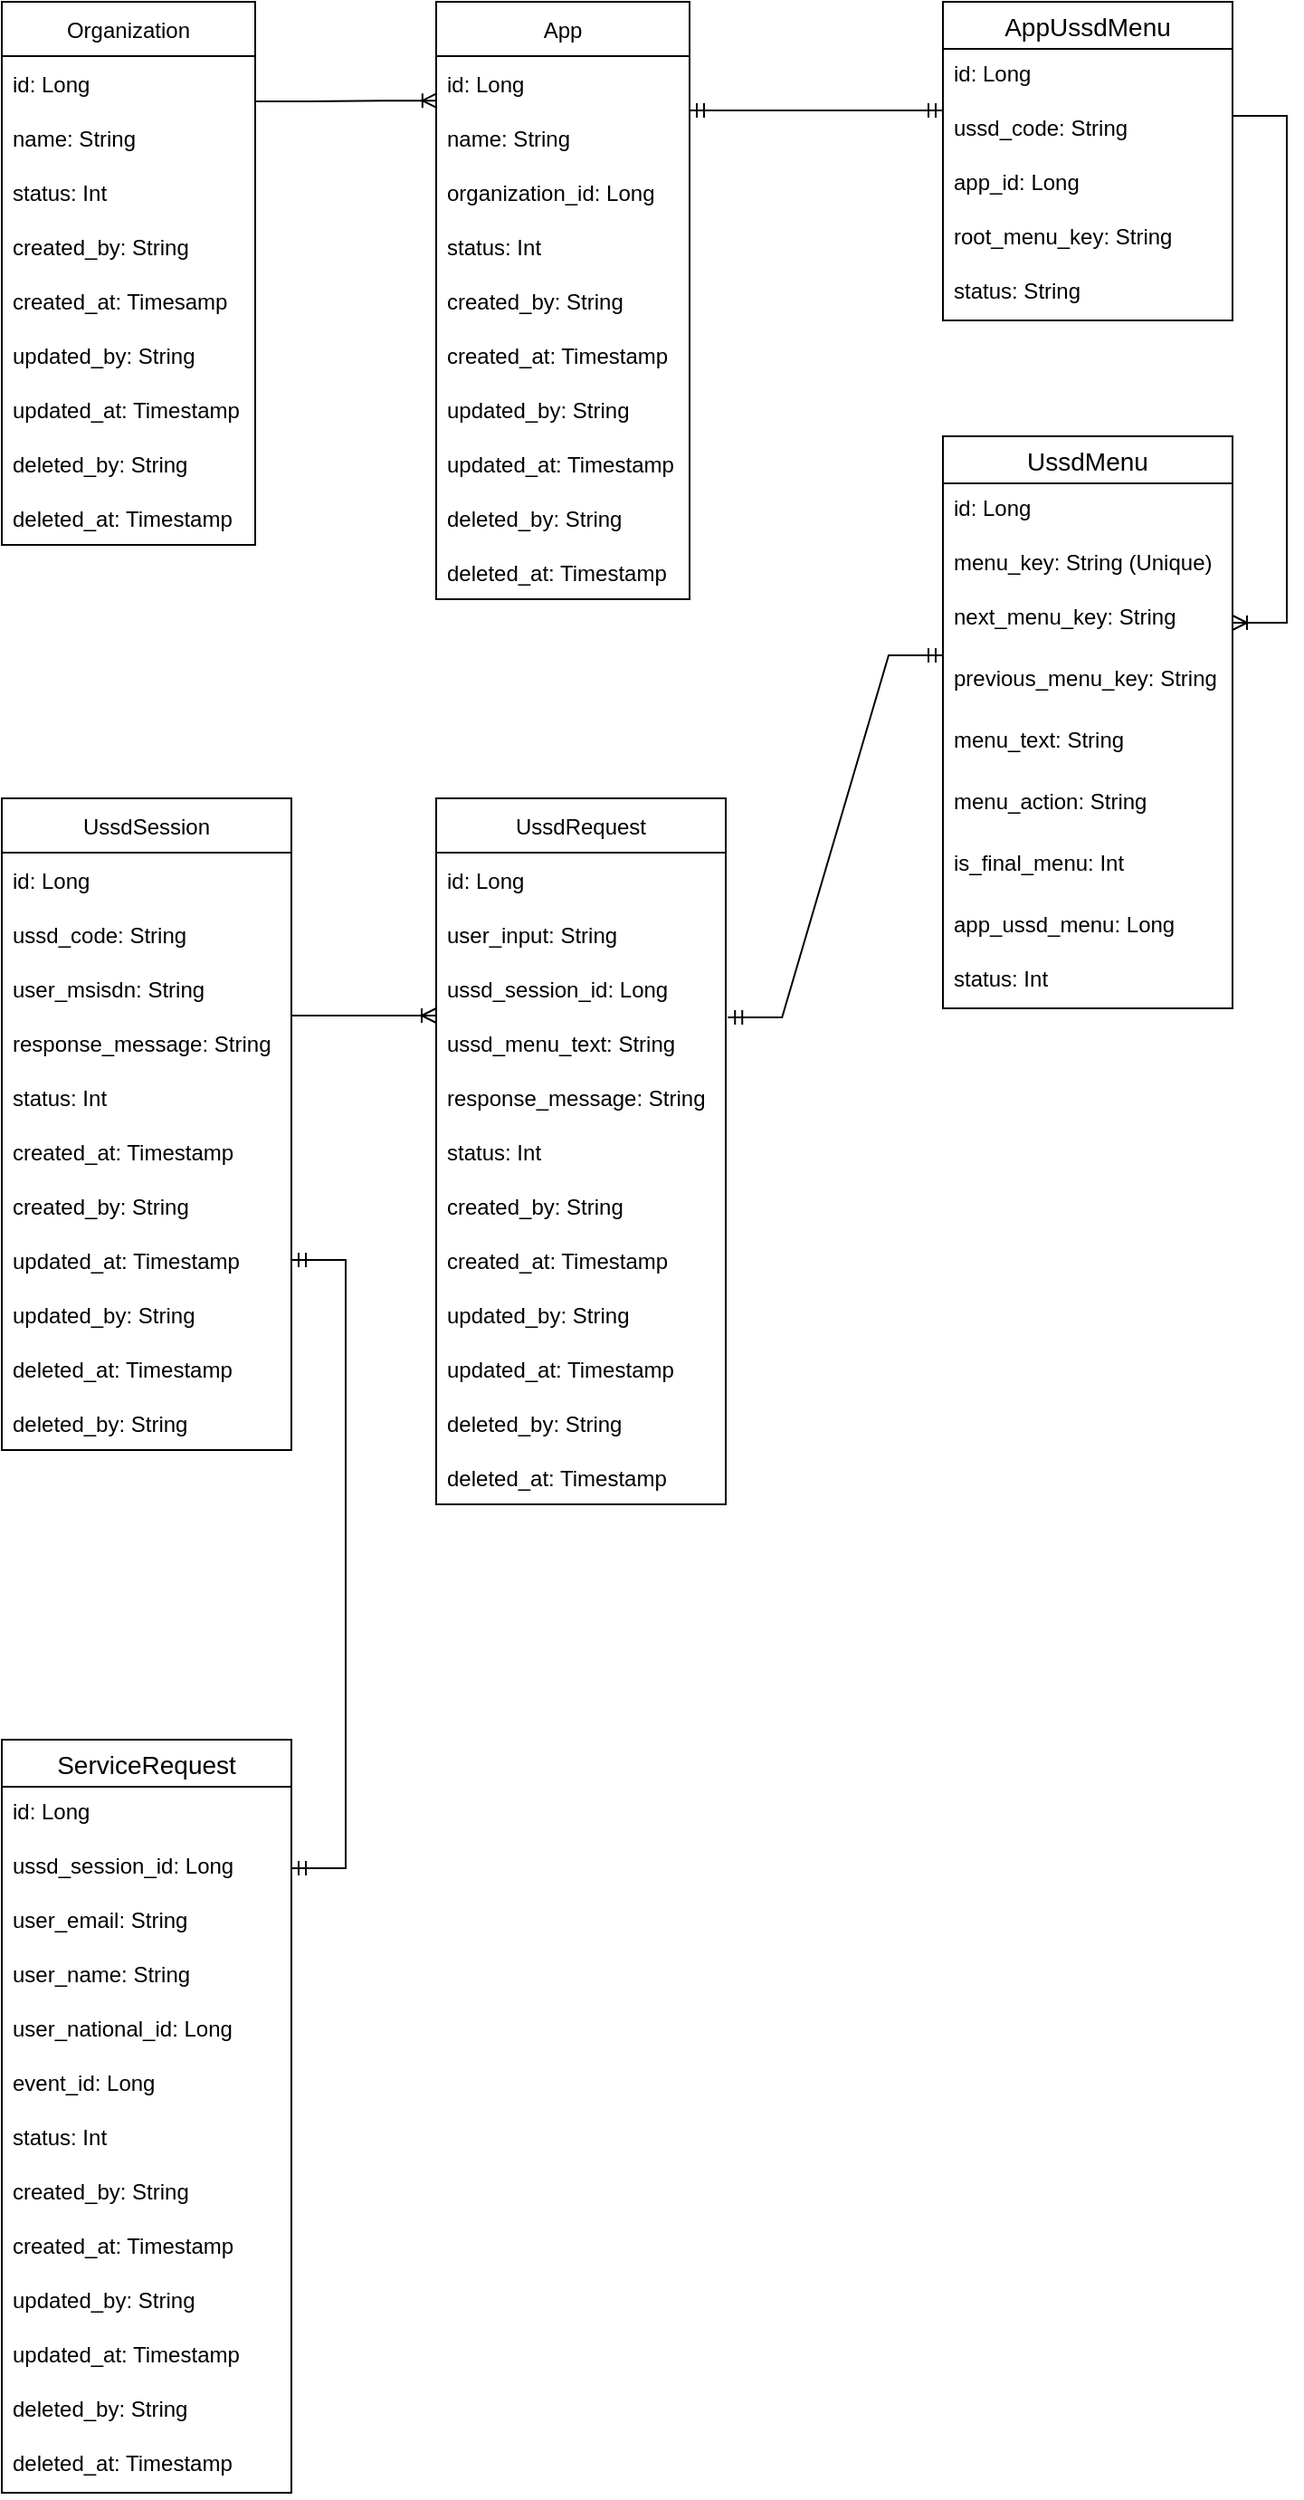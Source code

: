 <mxfile version="16.6.2" type="github">
  <diagram id="KvQ5R8EBYwUY4ksD6bvi" name="Page-1">
    <mxGraphModel dx="1472" dy="684" grid="1" gridSize="10" guides="1" tooltips="1" connect="1" arrows="1" fold="1" page="1" pageScale="1" pageWidth="1169" pageHeight="1654" math="0" shadow="0">
      <root>
        <mxCell id="0" />
        <mxCell id="1" parent="0" />
        <mxCell id="mJyw6XsFkIW_8hc0mJWz-1" value="Organization" style="swimlane;fontStyle=0;childLayout=stackLayout;horizontal=1;startSize=30;horizontalStack=0;resizeParent=1;resizeParentMax=0;resizeLast=0;collapsible=1;marginBottom=0;" parent="1" vertex="1">
          <mxGeometry x="40" y="40" width="140" height="300" as="geometry" />
        </mxCell>
        <mxCell id="mJyw6XsFkIW_8hc0mJWz-2" value="id: Long" style="text;strokeColor=none;fillColor=none;align=left;verticalAlign=middle;spacingLeft=4;spacingRight=4;overflow=hidden;points=[[0,0.5],[1,0.5]];portConstraint=eastwest;rotatable=0;" parent="mJyw6XsFkIW_8hc0mJWz-1" vertex="1">
          <mxGeometry y="30" width="140" height="30" as="geometry" />
        </mxCell>
        <mxCell id="mJyw6XsFkIW_8hc0mJWz-3" value="name: String" style="text;strokeColor=none;fillColor=none;align=left;verticalAlign=middle;spacingLeft=4;spacingRight=4;overflow=hidden;points=[[0,0.5],[1,0.5]];portConstraint=eastwest;rotatable=0;" parent="mJyw6XsFkIW_8hc0mJWz-1" vertex="1">
          <mxGeometry y="60" width="140" height="30" as="geometry" />
        </mxCell>
        <mxCell id="mJyw6XsFkIW_8hc0mJWz-42" value="status: Int" style="text;strokeColor=none;fillColor=none;align=left;verticalAlign=middle;spacingLeft=4;spacingRight=4;overflow=hidden;points=[[0,0.5],[1,0.5]];portConstraint=eastwest;rotatable=0;" parent="mJyw6XsFkIW_8hc0mJWz-1" vertex="1">
          <mxGeometry y="90" width="140" height="30" as="geometry" />
        </mxCell>
        <mxCell id="mJyw6XsFkIW_8hc0mJWz-45" value="created_by: String" style="text;strokeColor=none;fillColor=none;align=left;verticalAlign=middle;spacingLeft=4;spacingRight=4;overflow=hidden;points=[[0,0.5],[1,0.5]];portConstraint=eastwest;rotatable=0;" parent="mJyw6XsFkIW_8hc0mJWz-1" vertex="1">
          <mxGeometry y="120" width="140" height="30" as="geometry" />
        </mxCell>
        <mxCell id="mJyw6XsFkIW_8hc0mJWz-46" value="created_at: Timesamp" style="text;strokeColor=none;fillColor=none;align=left;verticalAlign=middle;spacingLeft=4;spacingRight=4;overflow=hidden;points=[[0,0.5],[1,0.5]];portConstraint=eastwest;rotatable=0;" parent="mJyw6XsFkIW_8hc0mJWz-1" vertex="1">
          <mxGeometry y="150" width="140" height="30" as="geometry" />
        </mxCell>
        <mxCell id="mJyw6XsFkIW_8hc0mJWz-47" value="updated_by: String" style="text;strokeColor=none;fillColor=none;align=left;verticalAlign=middle;spacingLeft=4;spacingRight=4;overflow=hidden;points=[[0,0.5],[1,0.5]];portConstraint=eastwest;rotatable=0;" parent="mJyw6XsFkIW_8hc0mJWz-1" vertex="1">
          <mxGeometry y="180" width="140" height="30" as="geometry" />
        </mxCell>
        <mxCell id="mJyw6XsFkIW_8hc0mJWz-48" value="updated_at: Timestamp" style="text;strokeColor=none;fillColor=none;align=left;verticalAlign=middle;spacingLeft=4;spacingRight=4;overflow=hidden;points=[[0,0.5],[1,0.5]];portConstraint=eastwest;rotatable=0;" parent="mJyw6XsFkIW_8hc0mJWz-1" vertex="1">
          <mxGeometry y="210" width="140" height="30" as="geometry" />
        </mxCell>
        <mxCell id="mJyw6XsFkIW_8hc0mJWz-49" value="deleted_by: String" style="text;strokeColor=none;fillColor=none;align=left;verticalAlign=middle;spacingLeft=4;spacingRight=4;overflow=hidden;points=[[0,0.5],[1,0.5]];portConstraint=eastwest;rotatable=0;" parent="mJyw6XsFkIW_8hc0mJWz-1" vertex="1">
          <mxGeometry y="240" width="140" height="30" as="geometry" />
        </mxCell>
        <mxCell id="mJyw6XsFkIW_8hc0mJWz-50" value="deleted_at: Timestamp" style="text;strokeColor=none;fillColor=none;align=left;verticalAlign=middle;spacingLeft=4;spacingRight=4;overflow=hidden;points=[[0,0.5],[1,0.5]];portConstraint=eastwest;rotatable=0;" parent="mJyw6XsFkIW_8hc0mJWz-1" vertex="1">
          <mxGeometry y="270" width="140" height="30" as="geometry" />
        </mxCell>
        <mxCell id="mJyw6XsFkIW_8hc0mJWz-5" value="App" style="swimlane;fontStyle=0;childLayout=stackLayout;horizontal=1;startSize=30;horizontalStack=0;resizeParent=1;resizeParentMax=0;resizeLast=0;collapsible=1;marginBottom=0;" parent="1" vertex="1">
          <mxGeometry x="280" y="40" width="140" height="330" as="geometry" />
        </mxCell>
        <mxCell id="mJyw6XsFkIW_8hc0mJWz-6" value="id: Long" style="text;strokeColor=none;fillColor=none;align=left;verticalAlign=middle;spacingLeft=4;spacingRight=4;overflow=hidden;points=[[0,0.5],[1,0.5]];portConstraint=eastwest;rotatable=0;" parent="mJyw6XsFkIW_8hc0mJWz-5" vertex="1">
          <mxGeometry y="30" width="140" height="30" as="geometry" />
        </mxCell>
        <mxCell id="mJyw6XsFkIW_8hc0mJWz-7" value="name: String" style="text;strokeColor=none;fillColor=none;align=left;verticalAlign=middle;spacingLeft=4;spacingRight=4;overflow=hidden;points=[[0,0.5],[1,0.5]];portConstraint=eastwest;rotatable=0;" parent="mJyw6XsFkIW_8hc0mJWz-5" vertex="1">
          <mxGeometry y="60" width="140" height="30" as="geometry" />
        </mxCell>
        <mxCell id="mJyw6XsFkIW_8hc0mJWz-8" value="organization_id: Long" style="text;strokeColor=none;fillColor=none;align=left;verticalAlign=middle;spacingLeft=4;spacingRight=4;overflow=hidden;points=[[0,0.5],[1,0.5]];portConstraint=eastwest;rotatable=0;" parent="mJyw6XsFkIW_8hc0mJWz-5" vertex="1">
          <mxGeometry y="90" width="140" height="30" as="geometry" />
        </mxCell>
        <mxCell id="mJyw6XsFkIW_8hc0mJWz-43" value="status: Int" style="text;strokeColor=none;fillColor=none;align=left;verticalAlign=middle;spacingLeft=4;spacingRight=4;overflow=hidden;points=[[0,0.5],[1,0.5]];portConstraint=eastwest;rotatable=0;" parent="mJyw6XsFkIW_8hc0mJWz-5" vertex="1">
          <mxGeometry y="120" width="140" height="30" as="geometry" />
        </mxCell>
        <mxCell id="mJyw6XsFkIW_8hc0mJWz-51" value="created_by: String" style="text;strokeColor=none;fillColor=none;align=left;verticalAlign=middle;spacingLeft=4;spacingRight=4;overflow=hidden;points=[[0,0.5],[1,0.5]];portConstraint=eastwest;rotatable=0;" parent="mJyw6XsFkIW_8hc0mJWz-5" vertex="1">
          <mxGeometry y="150" width="140" height="30" as="geometry" />
        </mxCell>
        <mxCell id="mJyw6XsFkIW_8hc0mJWz-58" value="created_at: Timestamp" style="text;strokeColor=none;fillColor=none;align=left;verticalAlign=middle;spacingLeft=4;spacingRight=4;overflow=hidden;points=[[0,0.5],[1,0.5]];portConstraint=eastwest;rotatable=0;" parent="mJyw6XsFkIW_8hc0mJWz-5" vertex="1">
          <mxGeometry y="180" width="140" height="30" as="geometry" />
        </mxCell>
        <mxCell id="mJyw6XsFkIW_8hc0mJWz-59" value="updated_by: String" style="text;strokeColor=none;fillColor=none;align=left;verticalAlign=middle;spacingLeft=4;spacingRight=4;overflow=hidden;points=[[0,0.5],[1,0.5]];portConstraint=eastwest;rotatable=0;" parent="mJyw6XsFkIW_8hc0mJWz-5" vertex="1">
          <mxGeometry y="210" width="140" height="30" as="geometry" />
        </mxCell>
        <mxCell id="mJyw6XsFkIW_8hc0mJWz-60" value="updated_at: Timestamp" style="text;strokeColor=none;fillColor=none;align=left;verticalAlign=middle;spacingLeft=4;spacingRight=4;overflow=hidden;points=[[0,0.5],[1,0.5]];portConstraint=eastwest;rotatable=0;" parent="mJyw6XsFkIW_8hc0mJWz-5" vertex="1">
          <mxGeometry y="240" width="140" height="30" as="geometry" />
        </mxCell>
        <mxCell id="mJyw6XsFkIW_8hc0mJWz-61" value="deleted_by: String" style="text;strokeColor=none;fillColor=none;align=left;verticalAlign=middle;spacingLeft=4;spacingRight=4;overflow=hidden;points=[[0,0.5],[1,0.5]];portConstraint=eastwest;rotatable=0;" parent="mJyw6XsFkIW_8hc0mJWz-5" vertex="1">
          <mxGeometry y="270" width="140" height="30" as="geometry" />
        </mxCell>
        <mxCell id="mJyw6XsFkIW_8hc0mJWz-62" value="deleted_at: Timestamp" style="text;strokeColor=none;fillColor=none;align=left;verticalAlign=middle;spacingLeft=4;spacingRight=4;overflow=hidden;points=[[0,0.5],[1,0.5]];portConstraint=eastwest;rotatable=0;" parent="mJyw6XsFkIW_8hc0mJWz-5" vertex="1">
          <mxGeometry y="300" width="140" height="30" as="geometry" />
        </mxCell>
        <mxCell id="mJyw6XsFkIW_8hc0mJWz-23" value="" style="edgeStyle=entityRelationEdgeStyle;fontSize=12;html=1;endArrow=ERoneToMany;rounded=0;entryX=0.003;entryY=0.82;entryDx=0;entryDy=0;entryPerimeter=0;" parent="1" target="mJyw6XsFkIW_8hc0mJWz-6" edge="1">
          <mxGeometry width="100" height="100" relative="1" as="geometry">
            <mxPoint x="180" y="95" as="sourcePoint" />
            <mxPoint x="470" y="270" as="targetPoint" />
          </mxGeometry>
        </mxCell>
        <mxCell id="mJyw6XsFkIW_8hc0mJWz-24" value="UssdMenu" style="swimlane;fontStyle=0;childLayout=stackLayout;horizontal=1;startSize=26;horizontalStack=0;resizeParent=1;resizeParentMax=0;resizeLast=0;collapsible=1;marginBottom=0;align=center;fontSize=14;" parent="1" vertex="1">
          <mxGeometry x="560" y="280" width="160" height="316" as="geometry" />
        </mxCell>
        <mxCell id="mJyw6XsFkIW_8hc0mJWz-25" value="id: Long" style="text;strokeColor=none;fillColor=none;spacingLeft=4;spacingRight=4;overflow=hidden;rotatable=0;points=[[0,0.5],[1,0.5]];portConstraint=eastwest;fontSize=12;" parent="mJyw6XsFkIW_8hc0mJWz-24" vertex="1">
          <mxGeometry y="26" width="160" height="30" as="geometry" />
        </mxCell>
        <mxCell id="mJyw6XsFkIW_8hc0mJWz-26" value="menu_key: String (Unique)" style="text;strokeColor=none;fillColor=none;spacingLeft=4;spacingRight=4;overflow=hidden;rotatable=0;points=[[0,0.5],[1,0.5]];portConstraint=eastwest;fontSize=12;" parent="mJyw6XsFkIW_8hc0mJWz-24" vertex="1">
          <mxGeometry y="56" width="160" height="30" as="geometry" />
        </mxCell>
        <mxCell id="mJyw6XsFkIW_8hc0mJWz-27" value="next_menu_key: String" style="text;strokeColor=none;fillColor=none;spacingLeft=4;spacingRight=4;overflow=hidden;rotatable=0;points=[[0,0.5],[1,0.5]];portConstraint=eastwest;fontSize=12;" parent="mJyw6XsFkIW_8hc0mJWz-24" vertex="1">
          <mxGeometry y="86" width="160" height="34" as="geometry" />
        </mxCell>
        <mxCell id="mJyw6XsFkIW_8hc0mJWz-28" value="previous_menu_key: String" style="text;strokeColor=none;fillColor=none;spacingLeft=4;spacingRight=4;overflow=hidden;rotatable=0;points=[[0,0.5],[1,0.5]];portConstraint=eastwest;fontSize=12;" parent="mJyw6XsFkIW_8hc0mJWz-24" vertex="1">
          <mxGeometry y="120" width="160" height="34" as="geometry" />
        </mxCell>
        <mxCell id="mJyw6XsFkIW_8hc0mJWz-29" value="menu_text: String" style="text;strokeColor=none;fillColor=none;spacingLeft=4;spacingRight=4;overflow=hidden;rotatable=0;points=[[0,0.5],[1,0.5]];portConstraint=eastwest;fontSize=12;" parent="mJyw6XsFkIW_8hc0mJWz-24" vertex="1">
          <mxGeometry y="154" width="160" height="34" as="geometry" />
        </mxCell>
        <mxCell id="mJyw6XsFkIW_8hc0mJWz-39" value="menu_action: String" style="text;strokeColor=none;fillColor=none;spacingLeft=4;spacingRight=4;overflow=hidden;rotatable=0;points=[[0,0.5],[1,0.5]];portConstraint=eastwest;fontSize=12;" parent="mJyw6XsFkIW_8hc0mJWz-24" vertex="1">
          <mxGeometry y="188" width="160" height="34" as="geometry" />
        </mxCell>
        <mxCell id="mJyw6XsFkIW_8hc0mJWz-41" value="is_final_menu: Int" style="text;strokeColor=none;fillColor=none;spacingLeft=4;spacingRight=4;overflow=hidden;rotatable=0;points=[[0,0.5],[1,0.5]];portConstraint=eastwest;fontSize=12;" parent="mJyw6XsFkIW_8hc0mJWz-24" vertex="1">
          <mxGeometry y="222" width="160" height="34" as="geometry" />
        </mxCell>
        <mxCell id="mJyw6XsFkIW_8hc0mJWz-63" value="app_ussd_menu: Long" style="text;strokeColor=none;fillColor=none;spacingLeft=4;spacingRight=4;overflow=hidden;rotatable=0;points=[[0,0.5],[1,0.5]];portConstraint=eastwest;fontSize=12;" parent="mJyw6XsFkIW_8hc0mJWz-24" vertex="1">
          <mxGeometry y="256" width="160" height="30" as="geometry" />
        </mxCell>
        <mxCell id="GlEYW9tfqI5fet_0SVPQ-40" value="status: Int" style="text;strokeColor=none;fillColor=none;spacingLeft=4;spacingRight=4;overflow=hidden;rotatable=0;points=[[0,0.5],[1,0.5]];portConstraint=eastwest;fontSize=12;" vertex="1" parent="mJyw6XsFkIW_8hc0mJWz-24">
          <mxGeometry y="286" width="160" height="30" as="geometry" />
        </mxCell>
        <mxCell id="mJyw6XsFkIW_8hc0mJWz-31" value="AppUssdMenu" style="swimlane;fontStyle=0;childLayout=stackLayout;horizontal=1;startSize=26;horizontalStack=0;resizeParent=1;resizeParentMax=0;resizeLast=0;collapsible=1;marginBottom=0;align=center;fontSize=14;" parent="1" vertex="1">
          <mxGeometry x="560" y="40" width="160" height="176" as="geometry" />
        </mxCell>
        <mxCell id="mJyw6XsFkIW_8hc0mJWz-32" value="id: Long" style="text;strokeColor=none;fillColor=none;spacingLeft=4;spacingRight=4;overflow=hidden;rotatable=0;points=[[0,0.5],[1,0.5]];portConstraint=eastwest;fontSize=12;" parent="mJyw6XsFkIW_8hc0mJWz-31" vertex="1">
          <mxGeometry y="26" width="160" height="30" as="geometry" />
        </mxCell>
        <mxCell id="mJyw6XsFkIW_8hc0mJWz-33" value="ussd_code: String" style="text;strokeColor=none;fillColor=none;spacingLeft=4;spacingRight=4;overflow=hidden;rotatable=0;points=[[0,0.5],[1,0.5]];portConstraint=eastwest;fontSize=12;" parent="mJyw6XsFkIW_8hc0mJWz-31" vertex="1">
          <mxGeometry y="56" width="160" height="30" as="geometry" />
        </mxCell>
        <mxCell id="mJyw6XsFkIW_8hc0mJWz-34" value="app_id: Long" style="text;strokeColor=none;fillColor=none;spacingLeft=4;spacingRight=4;overflow=hidden;rotatable=0;points=[[0,0.5],[1,0.5]];portConstraint=eastwest;fontSize=12;" parent="mJyw6XsFkIW_8hc0mJWz-31" vertex="1">
          <mxGeometry y="86" width="160" height="30" as="geometry" />
        </mxCell>
        <mxCell id="mJyw6XsFkIW_8hc0mJWz-40" value="root_menu_key: String" style="text;strokeColor=none;fillColor=none;spacingLeft=4;spacingRight=4;overflow=hidden;rotatable=0;points=[[0,0.5],[1,0.5]];portConstraint=eastwest;fontSize=12;" parent="mJyw6XsFkIW_8hc0mJWz-31" vertex="1">
          <mxGeometry y="116" width="160" height="30" as="geometry" />
        </mxCell>
        <mxCell id="mJyw6XsFkIW_8hc0mJWz-44" value="status: String" style="text;strokeColor=none;fillColor=none;spacingLeft=4;spacingRight=4;overflow=hidden;rotatable=0;points=[[0,0.5],[1,0.5]];portConstraint=eastwest;fontSize=12;" parent="mJyw6XsFkIW_8hc0mJWz-31" vertex="1">
          <mxGeometry y="146" width="160" height="30" as="geometry" />
        </mxCell>
        <mxCell id="mJyw6XsFkIW_8hc0mJWz-37" value="" style="edgeStyle=entityRelationEdgeStyle;fontSize=12;html=1;endArrow=ERmandOne;startArrow=ERmandOne;rounded=0;" parent="1" edge="1">
          <mxGeometry width="100" height="100" relative="1" as="geometry">
            <mxPoint x="420" y="100" as="sourcePoint" />
            <mxPoint x="560" y="100" as="targetPoint" />
          </mxGeometry>
        </mxCell>
        <mxCell id="mJyw6XsFkIW_8hc0mJWz-38" value="" style="edgeStyle=entityRelationEdgeStyle;fontSize=12;html=1;endArrow=ERoneToMany;rounded=0;entryX=1;entryY=0.5;entryDx=0;entryDy=0;" parent="1" target="mJyw6XsFkIW_8hc0mJWz-27" edge="1">
          <mxGeometry width="100" height="100" relative="1" as="geometry">
            <mxPoint x="720" y="103" as="sourcePoint" />
            <mxPoint x="790" y="460" as="targetPoint" />
          </mxGeometry>
        </mxCell>
        <mxCell id="GlEYW9tfqI5fet_0SVPQ-1" value="UssdSession" style="swimlane;fontStyle=0;childLayout=stackLayout;horizontal=1;startSize=30;horizontalStack=0;resizeParent=1;resizeParentMax=0;resizeLast=0;collapsible=1;marginBottom=0;" vertex="1" parent="1">
          <mxGeometry x="40" y="480" width="160" height="360" as="geometry" />
        </mxCell>
        <mxCell id="GlEYW9tfqI5fet_0SVPQ-2" value="id: Long" style="text;strokeColor=none;fillColor=none;align=left;verticalAlign=middle;spacingLeft=4;spacingRight=4;overflow=hidden;points=[[0,0.5],[1,0.5]];portConstraint=eastwest;rotatable=0;" vertex="1" parent="GlEYW9tfqI5fet_0SVPQ-1">
          <mxGeometry y="30" width="160" height="30" as="geometry" />
        </mxCell>
        <mxCell id="GlEYW9tfqI5fet_0SVPQ-3" value="ussd_code: String" style="text;strokeColor=none;fillColor=none;align=left;verticalAlign=middle;spacingLeft=4;spacingRight=4;overflow=hidden;points=[[0,0.5],[1,0.5]];portConstraint=eastwest;rotatable=0;" vertex="1" parent="GlEYW9tfqI5fet_0SVPQ-1">
          <mxGeometry y="60" width="160" height="30" as="geometry" />
        </mxCell>
        <mxCell id="GlEYW9tfqI5fet_0SVPQ-43" value="user_msisdn: String" style="text;strokeColor=none;fillColor=none;align=left;verticalAlign=middle;spacingLeft=4;spacingRight=4;overflow=hidden;points=[[0,0.5],[1,0.5]];portConstraint=eastwest;rotatable=0;" vertex="1" parent="GlEYW9tfqI5fet_0SVPQ-1">
          <mxGeometry y="90" width="160" height="30" as="geometry" />
        </mxCell>
        <mxCell id="GlEYW9tfqI5fet_0SVPQ-28" value="response_message: String" style="text;strokeColor=none;fillColor=none;align=left;verticalAlign=middle;spacingLeft=4;spacingRight=4;overflow=hidden;points=[[0,0.5],[1,0.5]];portConstraint=eastwest;rotatable=0;" vertex="1" parent="GlEYW9tfqI5fet_0SVPQ-1">
          <mxGeometry y="120" width="160" height="30" as="geometry" />
        </mxCell>
        <mxCell id="GlEYW9tfqI5fet_0SVPQ-27" value="status: Int" style="text;strokeColor=none;fillColor=none;align=left;verticalAlign=middle;spacingLeft=4;spacingRight=4;overflow=hidden;points=[[0,0.5],[1,0.5]];portConstraint=eastwest;rotatable=0;" vertex="1" parent="GlEYW9tfqI5fet_0SVPQ-1">
          <mxGeometry y="150" width="160" height="30" as="geometry" />
        </mxCell>
        <mxCell id="GlEYW9tfqI5fet_0SVPQ-4" value="created_at: Timestamp" style="text;strokeColor=none;fillColor=none;align=left;verticalAlign=middle;spacingLeft=4;spacingRight=4;overflow=hidden;points=[[0,0.5],[1,0.5]];portConstraint=eastwest;rotatable=0;" vertex="1" parent="GlEYW9tfqI5fet_0SVPQ-1">
          <mxGeometry y="180" width="160" height="30" as="geometry" />
        </mxCell>
        <mxCell id="GlEYW9tfqI5fet_0SVPQ-5" value="created_by: String" style="text;strokeColor=none;fillColor=none;align=left;verticalAlign=middle;spacingLeft=4;spacingRight=4;overflow=hidden;points=[[0,0.5],[1,0.5]];portConstraint=eastwest;rotatable=0;" vertex="1" parent="GlEYW9tfqI5fet_0SVPQ-1">
          <mxGeometry y="210" width="160" height="30" as="geometry" />
        </mxCell>
        <mxCell id="GlEYW9tfqI5fet_0SVPQ-6" value="updated_at: Timestamp" style="text;strokeColor=none;fillColor=none;align=left;verticalAlign=middle;spacingLeft=4;spacingRight=4;overflow=hidden;points=[[0,0.5],[1,0.5]];portConstraint=eastwest;rotatable=0;" vertex="1" parent="GlEYW9tfqI5fet_0SVPQ-1">
          <mxGeometry y="240" width="160" height="30" as="geometry" />
        </mxCell>
        <mxCell id="GlEYW9tfqI5fet_0SVPQ-7" value="updated_by: String" style="text;strokeColor=none;fillColor=none;align=left;verticalAlign=middle;spacingLeft=4;spacingRight=4;overflow=hidden;points=[[0,0.5],[1,0.5]];portConstraint=eastwest;rotatable=0;" vertex="1" parent="GlEYW9tfqI5fet_0SVPQ-1">
          <mxGeometry y="270" width="160" height="30" as="geometry" />
        </mxCell>
        <mxCell id="GlEYW9tfqI5fet_0SVPQ-8" value="deleted_at: Timestamp" style="text;strokeColor=none;fillColor=none;align=left;verticalAlign=middle;spacingLeft=4;spacingRight=4;overflow=hidden;points=[[0,0.5],[1,0.5]];portConstraint=eastwest;rotatable=0;" vertex="1" parent="GlEYW9tfqI5fet_0SVPQ-1">
          <mxGeometry y="300" width="160" height="30" as="geometry" />
        </mxCell>
        <mxCell id="GlEYW9tfqI5fet_0SVPQ-9" value="deleted_by: String" style="text;strokeColor=none;fillColor=none;align=left;verticalAlign=middle;spacingLeft=4;spacingRight=4;overflow=hidden;points=[[0,0.5],[1,0.5]];portConstraint=eastwest;rotatable=0;" vertex="1" parent="GlEYW9tfqI5fet_0SVPQ-1">
          <mxGeometry y="330" width="160" height="30" as="geometry" />
        </mxCell>
        <mxCell id="GlEYW9tfqI5fet_0SVPQ-10" value="UssdRequest" style="swimlane;fontStyle=0;childLayout=stackLayout;horizontal=1;startSize=30;horizontalStack=0;resizeParent=1;resizeParentMax=0;resizeLast=0;collapsible=1;marginBottom=0;" vertex="1" parent="1">
          <mxGeometry x="280" y="480" width="160" height="390" as="geometry" />
        </mxCell>
        <mxCell id="GlEYW9tfqI5fet_0SVPQ-11" value="id: Long" style="text;strokeColor=none;fillColor=none;align=left;verticalAlign=middle;spacingLeft=4;spacingRight=4;overflow=hidden;points=[[0,0.5],[1,0.5]];portConstraint=eastwest;rotatable=0;" vertex="1" parent="GlEYW9tfqI5fet_0SVPQ-10">
          <mxGeometry y="30" width="160" height="30" as="geometry" />
        </mxCell>
        <mxCell id="GlEYW9tfqI5fet_0SVPQ-12" value="user_input: String" style="text;strokeColor=none;fillColor=none;align=left;verticalAlign=middle;spacingLeft=4;spacingRight=4;overflow=hidden;points=[[0,0.5],[1,0.5]];portConstraint=eastwest;rotatable=0;" vertex="1" parent="GlEYW9tfqI5fet_0SVPQ-10">
          <mxGeometry y="60" width="160" height="30" as="geometry" />
        </mxCell>
        <mxCell id="GlEYW9tfqI5fet_0SVPQ-13" value="ussd_session_id: Long" style="text;strokeColor=none;fillColor=none;align=left;verticalAlign=middle;spacingLeft=4;spacingRight=4;overflow=hidden;points=[[0,0.5],[1,0.5]];portConstraint=eastwest;rotatable=0;" vertex="1" parent="GlEYW9tfqI5fet_0SVPQ-10">
          <mxGeometry y="90" width="160" height="30" as="geometry" />
        </mxCell>
        <mxCell id="GlEYW9tfqI5fet_0SVPQ-14" value="ussd_menu_text: String" style="text;strokeColor=none;fillColor=none;align=left;verticalAlign=middle;spacingLeft=4;spacingRight=4;overflow=hidden;points=[[0,0.5],[1,0.5]];portConstraint=eastwest;rotatable=0;" vertex="1" parent="GlEYW9tfqI5fet_0SVPQ-10">
          <mxGeometry y="120" width="160" height="30" as="geometry" />
        </mxCell>
        <mxCell id="GlEYW9tfqI5fet_0SVPQ-30" value="response_message: String" style="text;strokeColor=none;fillColor=none;align=left;verticalAlign=middle;spacingLeft=4;spacingRight=4;overflow=hidden;points=[[0,0.5],[1,0.5]];portConstraint=eastwest;rotatable=0;" vertex="1" parent="GlEYW9tfqI5fet_0SVPQ-10">
          <mxGeometry y="150" width="160" height="30" as="geometry" />
        </mxCell>
        <mxCell id="GlEYW9tfqI5fet_0SVPQ-29" value="status: Int" style="text;strokeColor=none;fillColor=none;align=left;verticalAlign=middle;spacingLeft=4;spacingRight=4;overflow=hidden;points=[[0,0.5],[1,0.5]];portConstraint=eastwest;rotatable=0;" vertex="1" parent="GlEYW9tfqI5fet_0SVPQ-10">
          <mxGeometry y="180" width="160" height="30" as="geometry" />
        </mxCell>
        <mxCell id="GlEYW9tfqI5fet_0SVPQ-15" value="created_by: String" style="text;strokeColor=none;fillColor=none;align=left;verticalAlign=middle;spacingLeft=4;spacingRight=4;overflow=hidden;points=[[0,0.5],[1,0.5]];portConstraint=eastwest;rotatable=0;" vertex="1" parent="GlEYW9tfqI5fet_0SVPQ-10">
          <mxGeometry y="210" width="160" height="30" as="geometry" />
        </mxCell>
        <mxCell id="GlEYW9tfqI5fet_0SVPQ-16" value="created_at: Timestamp" style="text;strokeColor=none;fillColor=none;align=left;verticalAlign=middle;spacingLeft=4;spacingRight=4;overflow=hidden;points=[[0,0.5],[1,0.5]];portConstraint=eastwest;rotatable=0;" vertex="1" parent="GlEYW9tfqI5fet_0SVPQ-10">
          <mxGeometry y="240" width="160" height="30" as="geometry" />
        </mxCell>
        <mxCell id="GlEYW9tfqI5fet_0SVPQ-17" value="updated_by: String" style="text;strokeColor=none;fillColor=none;align=left;verticalAlign=middle;spacingLeft=4;spacingRight=4;overflow=hidden;points=[[0,0.5],[1,0.5]];portConstraint=eastwest;rotatable=0;" vertex="1" parent="GlEYW9tfqI5fet_0SVPQ-10">
          <mxGeometry y="270" width="160" height="30" as="geometry" />
        </mxCell>
        <mxCell id="GlEYW9tfqI5fet_0SVPQ-18" value="updated_at: Timestamp" style="text;strokeColor=none;fillColor=none;align=left;verticalAlign=middle;spacingLeft=4;spacingRight=4;overflow=hidden;points=[[0,0.5],[1,0.5]];portConstraint=eastwest;rotatable=0;" vertex="1" parent="GlEYW9tfqI5fet_0SVPQ-10">
          <mxGeometry y="300" width="160" height="30" as="geometry" />
        </mxCell>
        <mxCell id="GlEYW9tfqI5fet_0SVPQ-19" value="deleted_by: String" style="text;strokeColor=none;fillColor=none;align=left;verticalAlign=middle;spacingLeft=4;spacingRight=4;overflow=hidden;points=[[0,0.5],[1,0.5]];portConstraint=eastwest;rotatable=0;" vertex="1" parent="GlEYW9tfqI5fet_0SVPQ-10">
          <mxGeometry y="330" width="160" height="30" as="geometry" />
        </mxCell>
        <mxCell id="GlEYW9tfqI5fet_0SVPQ-20" value="deleted_at: Timestamp" style="text;strokeColor=none;fillColor=none;align=left;verticalAlign=middle;spacingLeft=4;spacingRight=4;overflow=hidden;points=[[0,0.5],[1,0.5]];portConstraint=eastwest;rotatable=0;" vertex="1" parent="GlEYW9tfqI5fet_0SVPQ-10">
          <mxGeometry y="360" width="160" height="30" as="geometry" />
        </mxCell>
        <mxCell id="GlEYW9tfqI5fet_0SVPQ-21" value="" style="edgeStyle=entityRelationEdgeStyle;fontSize=12;html=1;endArrow=ERoneToMany;rounded=0;" edge="1" parent="1">
          <mxGeometry width="100" height="100" relative="1" as="geometry">
            <mxPoint x="200" y="600" as="sourcePoint" />
            <mxPoint x="280" y="600" as="targetPoint" />
          </mxGeometry>
        </mxCell>
        <mxCell id="GlEYW9tfqI5fet_0SVPQ-22" value="" style="edgeStyle=entityRelationEdgeStyle;fontSize=12;html=1;endArrow=ERmandOne;startArrow=ERmandOne;rounded=0;entryX=0;entryY=0.029;entryDx=0;entryDy=0;entryPerimeter=0;exitX=1.007;exitY=0.033;exitDx=0;exitDy=0;exitPerimeter=0;" edge="1" parent="1" source="GlEYW9tfqI5fet_0SVPQ-14" target="mJyw6XsFkIW_8hc0mJWz-28">
          <mxGeometry width="100" height="100" relative="1" as="geometry">
            <mxPoint x="370" y="600" as="sourcePoint" />
            <mxPoint x="470" y="500" as="targetPoint" />
          </mxGeometry>
        </mxCell>
        <mxCell id="GlEYW9tfqI5fet_0SVPQ-23" value="ServiceRequest" style="swimlane;fontStyle=0;childLayout=stackLayout;horizontal=1;startSize=26;horizontalStack=0;resizeParent=1;resizeParentMax=0;resizeLast=0;collapsible=1;marginBottom=0;align=center;fontSize=14;" vertex="1" parent="1">
          <mxGeometry x="40" y="1000" width="160" height="416" as="geometry" />
        </mxCell>
        <mxCell id="GlEYW9tfqI5fet_0SVPQ-24" value="id: Long" style="text;strokeColor=none;fillColor=none;spacingLeft=4;spacingRight=4;overflow=hidden;rotatable=0;points=[[0,0.5],[1,0.5]];portConstraint=eastwest;fontSize=12;" vertex="1" parent="GlEYW9tfqI5fet_0SVPQ-23">
          <mxGeometry y="26" width="160" height="30" as="geometry" />
        </mxCell>
        <mxCell id="GlEYW9tfqI5fet_0SVPQ-25" value="ussd_session_id: Long" style="text;strokeColor=none;fillColor=none;spacingLeft=4;spacingRight=4;overflow=hidden;rotatable=0;points=[[0,0.5],[1,0.5]];portConstraint=eastwest;fontSize=12;" vertex="1" parent="GlEYW9tfqI5fet_0SVPQ-23">
          <mxGeometry y="56" width="160" height="30" as="geometry" />
        </mxCell>
        <mxCell id="GlEYW9tfqI5fet_0SVPQ-26" value="user_email: String" style="text;strokeColor=none;fillColor=none;spacingLeft=4;spacingRight=4;overflow=hidden;rotatable=0;points=[[0,0.5],[1,0.5]];portConstraint=eastwest;fontSize=12;" vertex="1" parent="GlEYW9tfqI5fet_0SVPQ-23">
          <mxGeometry y="86" width="160" height="30" as="geometry" />
        </mxCell>
        <mxCell id="GlEYW9tfqI5fet_0SVPQ-41" value="user_name: String" style="text;strokeColor=none;fillColor=none;spacingLeft=4;spacingRight=4;overflow=hidden;rotatable=0;points=[[0,0.5],[1,0.5]];portConstraint=eastwest;fontSize=12;" vertex="1" parent="GlEYW9tfqI5fet_0SVPQ-23">
          <mxGeometry y="116" width="160" height="30" as="geometry" />
        </mxCell>
        <mxCell id="GlEYW9tfqI5fet_0SVPQ-42" value="user_national_id: Long" style="text;strokeColor=none;fillColor=none;spacingLeft=4;spacingRight=4;overflow=hidden;rotatable=0;points=[[0,0.5],[1,0.5]];portConstraint=eastwest;fontSize=12;" vertex="1" parent="GlEYW9tfqI5fet_0SVPQ-23">
          <mxGeometry y="146" width="160" height="30" as="geometry" />
        </mxCell>
        <mxCell id="GlEYW9tfqI5fet_0SVPQ-31" value="event_id: Long" style="text;strokeColor=none;fillColor=none;spacingLeft=4;spacingRight=4;overflow=hidden;rotatable=0;points=[[0,0.5],[1,0.5]];portConstraint=eastwest;fontSize=12;" vertex="1" parent="GlEYW9tfqI5fet_0SVPQ-23">
          <mxGeometry y="176" width="160" height="30" as="geometry" />
        </mxCell>
        <mxCell id="GlEYW9tfqI5fet_0SVPQ-38" value="status: Int" style="text;strokeColor=none;fillColor=none;spacingLeft=4;spacingRight=4;overflow=hidden;rotatable=0;points=[[0,0.5],[1,0.5]];portConstraint=eastwest;fontSize=12;" vertex="1" parent="GlEYW9tfqI5fet_0SVPQ-23">
          <mxGeometry y="206" width="160" height="30" as="geometry" />
        </mxCell>
        <mxCell id="GlEYW9tfqI5fet_0SVPQ-32" value="created_by: String" style="text;strokeColor=none;fillColor=none;spacingLeft=4;spacingRight=4;overflow=hidden;rotatable=0;points=[[0,0.5],[1,0.5]];portConstraint=eastwest;fontSize=12;" vertex="1" parent="GlEYW9tfqI5fet_0SVPQ-23">
          <mxGeometry y="236" width="160" height="30" as="geometry" />
        </mxCell>
        <mxCell id="GlEYW9tfqI5fet_0SVPQ-33" value="created_at: Timestamp" style="text;strokeColor=none;fillColor=none;spacingLeft=4;spacingRight=4;overflow=hidden;rotatable=0;points=[[0,0.5],[1,0.5]];portConstraint=eastwest;fontSize=12;" vertex="1" parent="GlEYW9tfqI5fet_0SVPQ-23">
          <mxGeometry y="266" width="160" height="30" as="geometry" />
        </mxCell>
        <mxCell id="GlEYW9tfqI5fet_0SVPQ-34" value="updated_by: String" style="text;strokeColor=none;fillColor=none;spacingLeft=4;spacingRight=4;overflow=hidden;rotatable=0;points=[[0,0.5],[1,0.5]];portConstraint=eastwest;fontSize=12;" vertex="1" parent="GlEYW9tfqI5fet_0SVPQ-23">
          <mxGeometry y="296" width="160" height="30" as="geometry" />
        </mxCell>
        <mxCell id="GlEYW9tfqI5fet_0SVPQ-35" value="updated_at: Timestamp" style="text;strokeColor=none;fillColor=none;spacingLeft=4;spacingRight=4;overflow=hidden;rotatable=0;points=[[0,0.5],[1,0.5]];portConstraint=eastwest;fontSize=12;" vertex="1" parent="GlEYW9tfqI5fet_0SVPQ-23">
          <mxGeometry y="326" width="160" height="30" as="geometry" />
        </mxCell>
        <mxCell id="GlEYW9tfqI5fet_0SVPQ-36" value="deleted_by: String" style="text;strokeColor=none;fillColor=none;spacingLeft=4;spacingRight=4;overflow=hidden;rotatable=0;points=[[0,0.5],[1,0.5]];portConstraint=eastwest;fontSize=12;" vertex="1" parent="GlEYW9tfqI5fet_0SVPQ-23">
          <mxGeometry y="356" width="160" height="30" as="geometry" />
        </mxCell>
        <mxCell id="GlEYW9tfqI5fet_0SVPQ-37" value="deleted_at: Timestamp" style="text;strokeColor=none;fillColor=none;spacingLeft=4;spacingRight=4;overflow=hidden;rotatable=0;points=[[0,0.5],[1,0.5]];portConstraint=eastwest;fontSize=12;" vertex="1" parent="GlEYW9tfqI5fet_0SVPQ-23">
          <mxGeometry y="386" width="160" height="30" as="geometry" />
        </mxCell>
        <mxCell id="GlEYW9tfqI5fet_0SVPQ-39" value="" style="edgeStyle=entityRelationEdgeStyle;fontSize=12;html=1;endArrow=ERmandOne;startArrow=ERmandOne;rounded=0;entryX=1;entryY=0.5;entryDx=0;entryDy=0;" edge="1" parent="1" source="GlEYW9tfqI5fet_0SVPQ-6" target="GlEYW9tfqI5fet_0SVPQ-25">
          <mxGeometry width="100" height="100" relative="1" as="geometry">
            <mxPoint x="310" y="840" as="sourcePoint" />
            <mxPoint x="410" y="740" as="targetPoint" />
          </mxGeometry>
        </mxCell>
      </root>
    </mxGraphModel>
  </diagram>
</mxfile>
